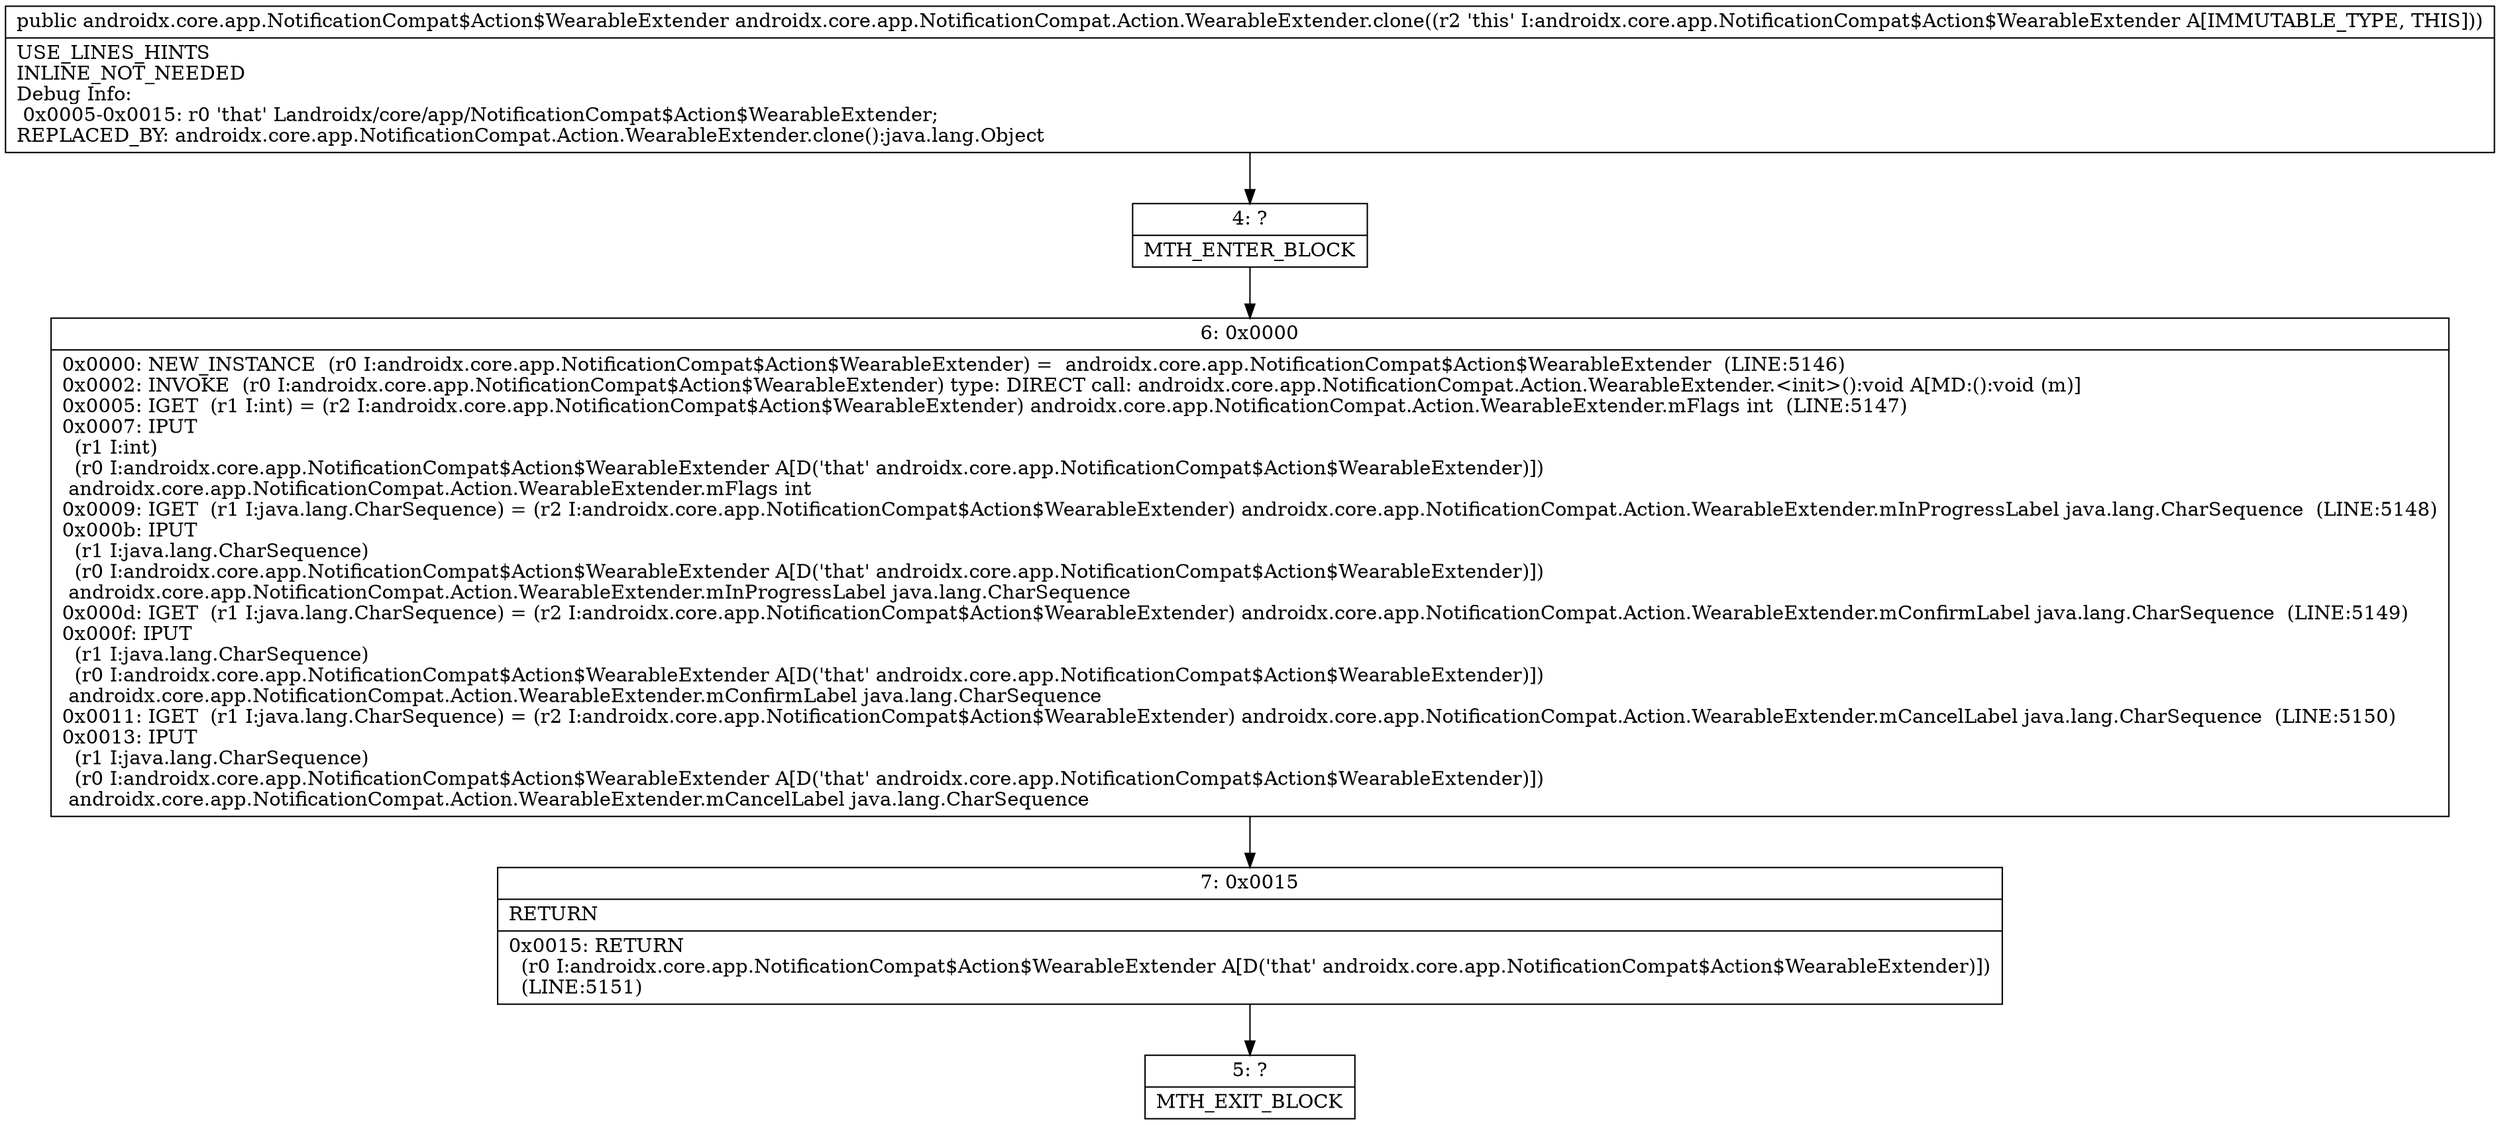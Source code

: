 digraph "CFG forandroidx.core.app.NotificationCompat.Action.WearableExtender.clone()Landroidx\/core\/app\/NotificationCompat$Action$WearableExtender;" {
Node_4 [shape=record,label="{4\:\ ?|MTH_ENTER_BLOCK\l}"];
Node_6 [shape=record,label="{6\:\ 0x0000|0x0000: NEW_INSTANCE  (r0 I:androidx.core.app.NotificationCompat$Action$WearableExtender) =  androidx.core.app.NotificationCompat$Action$WearableExtender  (LINE:5146)\l0x0002: INVOKE  (r0 I:androidx.core.app.NotificationCompat$Action$WearableExtender) type: DIRECT call: androidx.core.app.NotificationCompat.Action.WearableExtender.\<init\>():void A[MD:():void (m)]\l0x0005: IGET  (r1 I:int) = (r2 I:androidx.core.app.NotificationCompat$Action$WearableExtender) androidx.core.app.NotificationCompat.Action.WearableExtender.mFlags int  (LINE:5147)\l0x0007: IPUT  \l  (r1 I:int)\l  (r0 I:androidx.core.app.NotificationCompat$Action$WearableExtender A[D('that' androidx.core.app.NotificationCompat$Action$WearableExtender)])\l androidx.core.app.NotificationCompat.Action.WearableExtender.mFlags int \l0x0009: IGET  (r1 I:java.lang.CharSequence) = (r2 I:androidx.core.app.NotificationCompat$Action$WearableExtender) androidx.core.app.NotificationCompat.Action.WearableExtender.mInProgressLabel java.lang.CharSequence  (LINE:5148)\l0x000b: IPUT  \l  (r1 I:java.lang.CharSequence)\l  (r0 I:androidx.core.app.NotificationCompat$Action$WearableExtender A[D('that' androidx.core.app.NotificationCompat$Action$WearableExtender)])\l androidx.core.app.NotificationCompat.Action.WearableExtender.mInProgressLabel java.lang.CharSequence \l0x000d: IGET  (r1 I:java.lang.CharSequence) = (r2 I:androidx.core.app.NotificationCompat$Action$WearableExtender) androidx.core.app.NotificationCompat.Action.WearableExtender.mConfirmLabel java.lang.CharSequence  (LINE:5149)\l0x000f: IPUT  \l  (r1 I:java.lang.CharSequence)\l  (r0 I:androidx.core.app.NotificationCompat$Action$WearableExtender A[D('that' androidx.core.app.NotificationCompat$Action$WearableExtender)])\l androidx.core.app.NotificationCompat.Action.WearableExtender.mConfirmLabel java.lang.CharSequence \l0x0011: IGET  (r1 I:java.lang.CharSequence) = (r2 I:androidx.core.app.NotificationCompat$Action$WearableExtender) androidx.core.app.NotificationCompat.Action.WearableExtender.mCancelLabel java.lang.CharSequence  (LINE:5150)\l0x0013: IPUT  \l  (r1 I:java.lang.CharSequence)\l  (r0 I:androidx.core.app.NotificationCompat$Action$WearableExtender A[D('that' androidx.core.app.NotificationCompat$Action$WearableExtender)])\l androidx.core.app.NotificationCompat.Action.WearableExtender.mCancelLabel java.lang.CharSequence \l}"];
Node_7 [shape=record,label="{7\:\ 0x0015|RETURN\l|0x0015: RETURN  \l  (r0 I:androidx.core.app.NotificationCompat$Action$WearableExtender A[D('that' androidx.core.app.NotificationCompat$Action$WearableExtender)])\l  (LINE:5151)\l}"];
Node_5 [shape=record,label="{5\:\ ?|MTH_EXIT_BLOCK\l}"];
MethodNode[shape=record,label="{public androidx.core.app.NotificationCompat$Action$WearableExtender androidx.core.app.NotificationCompat.Action.WearableExtender.clone((r2 'this' I:androidx.core.app.NotificationCompat$Action$WearableExtender A[IMMUTABLE_TYPE, THIS]))  | USE_LINES_HINTS\lINLINE_NOT_NEEDED\lDebug Info:\l  0x0005\-0x0015: r0 'that' Landroidx\/core\/app\/NotificationCompat$Action$WearableExtender;\lREPLACED_BY: androidx.core.app.NotificationCompat.Action.WearableExtender.clone():java.lang.Object\l}"];
MethodNode -> Node_4;Node_4 -> Node_6;
Node_6 -> Node_7;
Node_7 -> Node_5;
}

